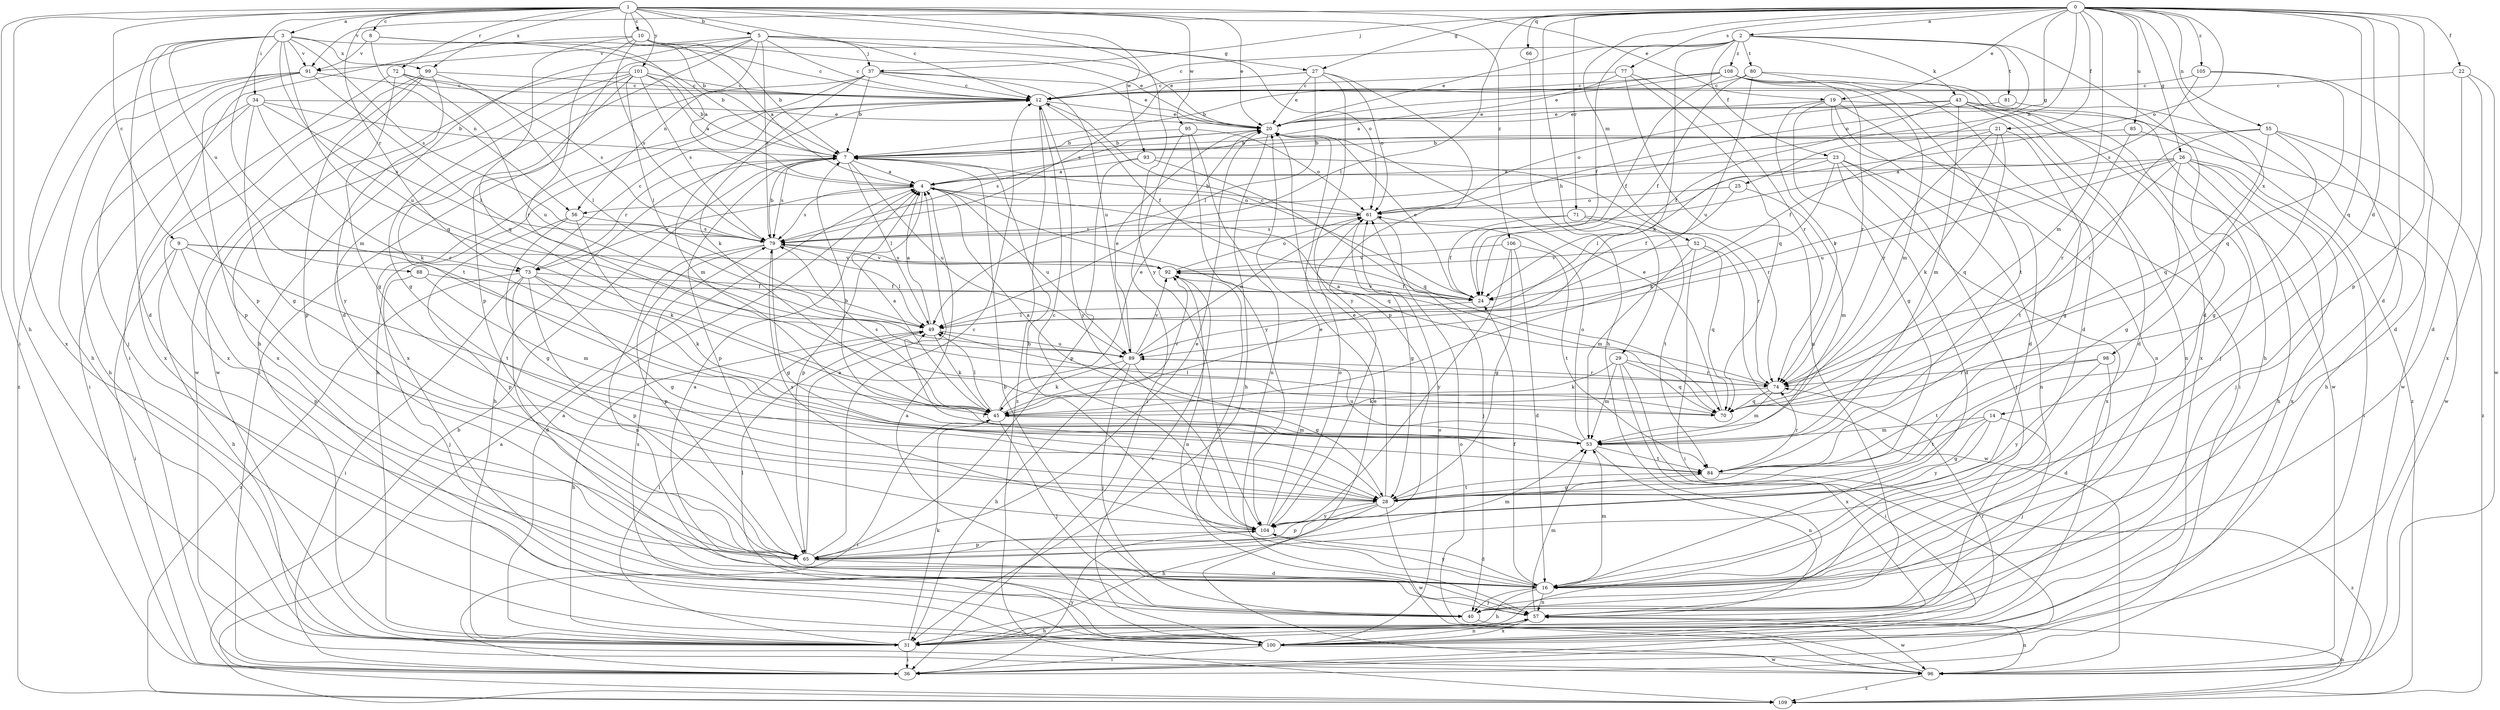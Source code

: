 strict digraph  {
0;
1;
2;
3;
4;
5;
7;
8;
9;
10;
12;
14;
16;
19;
20;
21;
22;
23;
24;
25;
26;
27;
28;
29;
31;
34;
36;
37;
40;
43;
45;
49;
52;
53;
55;
56;
57;
61;
65;
66;
70;
71;
72;
73;
74;
77;
79;
80;
81;
84;
85;
88;
89;
91;
92;
93;
95;
96;
98;
99;
100;
101;
104;
105;
106;
108;
109;
0 -> 2  [label=a];
0 -> 14  [label=d];
0 -> 16  [label=d];
0 -> 19  [label=e];
0 -> 21  [label=f];
0 -> 22  [label=f];
0 -> 25  [label=g];
0 -> 26  [label=g];
0 -> 27  [label=g];
0 -> 29  [label=h];
0 -> 37  [label=j];
0 -> 49  [label=l];
0 -> 52  [label=m];
0 -> 53  [label=m];
0 -> 55  [label=n];
0 -> 56  [label=n];
0 -> 61  [label=o];
0 -> 65  [label=p];
0 -> 66  [label=q];
0 -> 70  [label=q];
0 -> 71  [label=r];
0 -> 77  [label=s];
0 -> 85  [label=u];
0 -> 91  [label=v];
0 -> 98  [label=x];
0 -> 105  [label=z];
1 -> 3  [label=a];
1 -> 5  [label=b];
1 -> 7  [label=b];
1 -> 8  [label=c];
1 -> 9  [label=c];
1 -> 10  [label=c];
1 -> 12  [label=c];
1 -> 19  [label=e];
1 -> 20  [label=e];
1 -> 31  [label=h];
1 -> 34  [label=i];
1 -> 36  [label=i];
1 -> 72  [label=r];
1 -> 73  [label=r];
1 -> 93  [label=w];
1 -> 95  [label=w];
1 -> 99  [label=x];
1 -> 101  [label=y];
1 -> 104  [label=y];
1 -> 106  [label=z];
2 -> 12  [label=c];
2 -> 16  [label=d];
2 -> 20  [label=e];
2 -> 23  [label=f];
2 -> 24  [label=f];
2 -> 43  [label=k];
2 -> 45  [label=k];
2 -> 61  [label=o];
2 -> 80  [label=t];
2 -> 81  [label=t];
2 -> 108  [label=z];
3 -> 7  [label=b];
3 -> 16  [label=d];
3 -> 53  [label=m];
3 -> 65  [label=p];
3 -> 70  [label=q];
3 -> 79  [label=s];
3 -> 88  [label=u];
3 -> 89  [label=u];
3 -> 91  [label=v];
3 -> 99  [label=x];
3 -> 100  [label=x];
4 -> 61  [label=o];
4 -> 65  [label=p];
4 -> 70  [label=q];
4 -> 73  [label=r];
4 -> 79  [label=s];
4 -> 89  [label=u];
5 -> 12  [label=c];
5 -> 16  [label=d];
5 -> 20  [label=e];
5 -> 31  [label=h];
5 -> 37  [label=j];
5 -> 56  [label=n];
5 -> 61  [label=o];
5 -> 65  [label=p];
5 -> 79  [label=s];
5 -> 91  [label=v];
7 -> 4  [label=a];
7 -> 31  [label=h];
7 -> 49  [label=l];
7 -> 65  [label=p];
7 -> 73  [label=r];
7 -> 79  [label=s];
7 -> 89  [label=u];
8 -> 4  [label=a];
8 -> 12  [label=c];
8 -> 56  [label=n];
8 -> 91  [label=v];
9 -> 31  [label=h];
9 -> 36  [label=i];
9 -> 65  [label=p];
9 -> 73  [label=r];
9 -> 84  [label=t];
9 -> 92  [label=v];
10 -> 4  [label=a];
10 -> 7  [label=b];
10 -> 20  [label=e];
10 -> 27  [label=g];
10 -> 36  [label=i];
10 -> 70  [label=q];
10 -> 74  [label=r];
10 -> 79  [label=s];
12 -> 20  [label=e];
12 -> 24  [label=f];
12 -> 31  [label=h];
12 -> 53  [label=m];
12 -> 104  [label=y];
12 -> 109  [label=z];
14 -> 28  [label=g];
14 -> 40  [label=j];
14 -> 53  [label=m];
14 -> 84  [label=t];
14 -> 104  [label=y];
16 -> 4  [label=a];
16 -> 24  [label=f];
16 -> 31  [label=h];
16 -> 40  [label=j];
16 -> 53  [label=m];
16 -> 57  [label=n];
16 -> 92  [label=v];
16 -> 104  [label=y];
19 -> 16  [label=d];
19 -> 20  [label=e];
19 -> 28  [label=g];
19 -> 36  [label=i];
19 -> 57  [label=n];
19 -> 74  [label=r];
19 -> 96  [label=w];
20 -> 7  [label=b];
20 -> 31  [label=h];
20 -> 79  [label=s];
21 -> 7  [label=b];
21 -> 24  [label=f];
21 -> 28  [label=g];
21 -> 45  [label=k];
21 -> 70  [label=q];
21 -> 74  [label=r];
22 -> 12  [label=c];
22 -> 16  [label=d];
22 -> 96  [label=w];
22 -> 100  [label=x];
23 -> 4  [label=a];
23 -> 16  [label=d];
23 -> 40  [label=j];
23 -> 45  [label=k];
23 -> 49  [label=l];
23 -> 57  [label=n];
23 -> 100  [label=x];
24 -> 12  [label=c];
24 -> 20  [label=e];
24 -> 49  [label=l];
24 -> 92  [label=v];
25 -> 24  [label=f];
25 -> 53  [label=m];
25 -> 61  [label=o];
26 -> 4  [label=a];
26 -> 28  [label=g];
26 -> 31  [label=h];
26 -> 36  [label=i];
26 -> 40  [label=j];
26 -> 49  [label=l];
26 -> 84  [label=t];
26 -> 89  [label=u];
26 -> 100  [label=x];
27 -> 12  [label=c];
27 -> 20  [label=e];
27 -> 49  [label=l];
27 -> 61  [label=o];
27 -> 65  [label=p];
27 -> 79  [label=s];
27 -> 104  [label=y];
28 -> 20  [label=e];
28 -> 31  [label=h];
28 -> 49  [label=l];
28 -> 65  [label=p];
28 -> 84  [label=t];
28 -> 96  [label=w];
28 -> 104  [label=y];
29 -> 36  [label=i];
29 -> 45  [label=k];
29 -> 53  [label=m];
29 -> 70  [label=q];
29 -> 74  [label=r];
29 -> 100  [label=x];
31 -> 4  [label=a];
31 -> 36  [label=i];
31 -> 45  [label=k];
31 -> 49  [label=l];
31 -> 74  [label=r];
34 -> 7  [label=b];
34 -> 20  [label=e];
34 -> 28  [label=g];
34 -> 31  [label=h];
34 -> 36  [label=i];
34 -> 45  [label=k];
34 -> 79  [label=s];
36 -> 104  [label=y];
37 -> 7  [label=b];
37 -> 12  [label=c];
37 -> 20  [label=e];
37 -> 36  [label=i];
37 -> 45  [label=k];
37 -> 89  [label=u];
37 -> 100  [label=x];
40 -> 49  [label=l];
40 -> 96  [label=w];
43 -> 16  [label=d];
43 -> 20  [label=e];
43 -> 24  [label=f];
43 -> 40  [label=j];
43 -> 53  [label=m];
43 -> 57  [label=n];
43 -> 61  [label=o];
43 -> 109  [label=z];
45 -> 4  [label=a];
45 -> 20  [label=e];
45 -> 36  [label=i];
45 -> 40  [label=j];
45 -> 49  [label=l];
45 -> 53  [label=m];
45 -> 79  [label=s];
45 -> 92  [label=v];
49 -> 4  [label=a];
49 -> 31  [label=h];
49 -> 45  [label=k];
49 -> 89  [label=u];
52 -> 36  [label=i];
52 -> 53  [label=m];
52 -> 70  [label=q];
52 -> 92  [label=v];
52 -> 96  [label=w];
53 -> 4  [label=a];
53 -> 7  [label=b];
53 -> 57  [label=n];
53 -> 61  [label=o];
53 -> 84  [label=t];
53 -> 89  [label=u];
55 -> 7  [label=b];
55 -> 28  [label=g];
55 -> 31  [label=h];
55 -> 70  [label=q];
55 -> 74  [label=r];
55 -> 109  [label=z];
56 -> 28  [label=g];
56 -> 45  [label=k];
56 -> 65  [label=p];
56 -> 79  [label=s];
57 -> 7  [label=b];
57 -> 31  [label=h];
57 -> 53  [label=m];
57 -> 100  [label=x];
61 -> 7  [label=b];
61 -> 28  [label=g];
61 -> 40  [label=j];
61 -> 79  [label=s];
65 -> 4  [label=a];
65 -> 12  [label=c];
65 -> 16  [label=d];
65 -> 20  [label=e];
65 -> 53  [label=m];
66 -> 31  [label=h];
70 -> 20  [label=e];
70 -> 49  [label=l];
71 -> 24  [label=f];
71 -> 74  [label=r];
71 -> 79  [label=s];
71 -> 84  [label=t];
72 -> 12  [label=c];
72 -> 28  [label=g];
72 -> 79  [label=s];
72 -> 89  [label=u];
72 -> 100  [label=x];
73 -> 12  [label=c];
73 -> 16  [label=d];
73 -> 24  [label=f];
73 -> 28  [label=g];
73 -> 36  [label=i];
73 -> 45  [label=k];
73 -> 65  [label=p];
73 -> 109  [label=z];
74 -> 4  [label=a];
74 -> 45  [label=k];
74 -> 53  [label=m];
74 -> 70  [label=q];
77 -> 4  [label=a];
77 -> 12  [label=c];
77 -> 57  [label=n];
77 -> 70  [label=q];
77 -> 74  [label=r];
79 -> 7  [label=b];
79 -> 28  [label=g];
79 -> 49  [label=l];
79 -> 57  [label=n];
79 -> 65  [label=p];
79 -> 92  [label=v];
80 -> 12  [label=c];
80 -> 24  [label=f];
80 -> 31  [label=h];
80 -> 74  [label=r];
80 -> 89  [label=u];
81 -> 20  [label=e];
81 -> 96  [label=w];
84 -> 28  [label=g];
84 -> 74  [label=r];
84 -> 109  [label=z];
85 -> 7  [label=b];
85 -> 74  [label=r];
85 -> 96  [label=w];
88 -> 24  [label=f];
88 -> 40  [label=j];
88 -> 53  [label=m];
89 -> 20  [label=e];
89 -> 28  [label=g];
89 -> 31  [label=h];
89 -> 40  [label=j];
89 -> 45  [label=k];
89 -> 61  [label=o];
89 -> 74  [label=r];
89 -> 92  [label=v];
91 -> 12  [label=c];
91 -> 31  [label=h];
91 -> 40  [label=j];
91 -> 49  [label=l];
91 -> 65  [label=p];
91 -> 109  [label=z];
92 -> 24  [label=f];
92 -> 57  [label=n];
92 -> 61  [label=o];
92 -> 79  [label=s];
93 -> 4  [label=a];
93 -> 65  [label=p];
93 -> 70  [label=q];
93 -> 74  [label=r];
95 -> 7  [label=b];
95 -> 36  [label=i];
95 -> 57  [label=n];
95 -> 61  [label=o];
95 -> 104  [label=y];
96 -> 20  [label=e];
96 -> 57  [label=n];
96 -> 61  [label=o];
96 -> 109  [label=z];
98 -> 16  [label=d];
98 -> 74  [label=r];
98 -> 84  [label=t];
98 -> 104  [label=y];
99 -> 12  [label=c];
99 -> 49  [label=l];
99 -> 65  [label=p];
99 -> 96  [label=w];
99 -> 100  [label=x];
99 -> 104  [label=y];
100 -> 4  [label=a];
100 -> 36  [label=i];
100 -> 57  [label=n];
100 -> 61  [label=o];
100 -> 79  [label=s];
100 -> 92  [label=v];
100 -> 96  [label=w];
101 -> 4  [label=a];
101 -> 7  [label=b];
101 -> 12  [label=c];
101 -> 28  [label=g];
101 -> 49  [label=l];
101 -> 79  [label=s];
101 -> 84  [label=t];
101 -> 96  [label=w];
101 -> 100  [label=x];
104 -> 7  [label=b];
104 -> 12  [label=c];
104 -> 16  [label=d];
104 -> 20  [label=e];
104 -> 61  [label=o];
104 -> 65  [label=p];
104 -> 79  [label=s];
105 -> 12  [label=c];
105 -> 16  [label=d];
105 -> 70  [label=q];
105 -> 79  [label=s];
106 -> 16  [label=d];
106 -> 28  [label=g];
106 -> 84  [label=t];
106 -> 92  [label=v];
106 -> 104  [label=y];
108 -> 7  [label=b];
108 -> 12  [label=c];
108 -> 16  [label=d];
108 -> 20  [label=e];
108 -> 24  [label=f];
108 -> 53  [label=m];
108 -> 84  [label=t];
108 -> 100  [label=x];
109 -> 4  [label=a];
109 -> 7  [label=b];
109 -> 57  [label=n];
}
